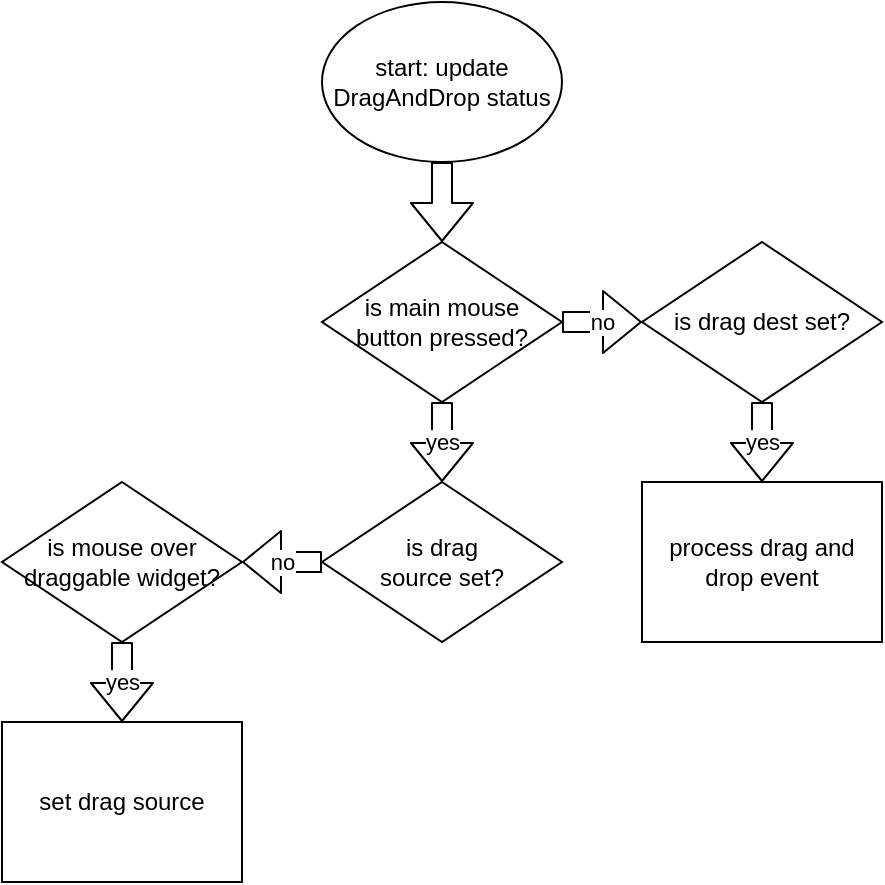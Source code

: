 <mxfile version="13.6.5" type="github">
  <diagram id="thIgzYFtaQDVgoQTWbwC" name="Page-1">
    <mxGraphModel dx="2062" dy="1151" grid="1" gridSize="10" guides="1" tooltips="1" connect="1" arrows="1" fold="1" page="1" pageScale="1" pageWidth="850" pageHeight="1100" math="0" shadow="0">
      <root>
        <mxCell id="0" />
        <mxCell id="1" parent="0" />
        <mxCell id="wZlAI7hQg-LUcbQ-QjfO-1" value="start: update DragAndDrop status" style="ellipse;whiteSpace=wrap;html=1;" parent="1" vertex="1">
          <mxGeometry x="360" width="120" height="80" as="geometry" />
        </mxCell>
        <mxCell id="wZlAI7hQg-LUcbQ-QjfO-2" value="is main mouse button pressed?" style="rhombus;whiteSpace=wrap;html=1;spacing=7;" parent="1" vertex="1">
          <mxGeometry x="360" y="120" width="120" height="80" as="geometry" />
        </mxCell>
        <mxCell id="wZlAI7hQg-LUcbQ-QjfO-3" value="" style="shape=flexArrow;endArrow=classic;html=1;exitX=0.5;exitY=1;exitDx=0;exitDy=0;entryX=0.5;entryY=0;entryDx=0;entryDy=0;" parent="1" source="wZlAI7hQg-LUcbQ-QjfO-1" target="wZlAI7hQg-LUcbQ-QjfO-2" edge="1">
          <mxGeometry width="50" height="50" relative="1" as="geometry">
            <mxPoint x="400" y="580" as="sourcePoint" />
            <mxPoint x="450" y="530" as="targetPoint" />
          </mxGeometry>
        </mxCell>
        <mxCell id="yxSxBAnPC_Bgq3mYWuoJ-2" value="yes" style="shape=flexArrow;endArrow=classic;html=1;exitX=0.5;exitY=1;exitDx=0;exitDy=0;" edge="1" parent="1" source="wZlAI7hQg-LUcbQ-QjfO-2">
          <mxGeometry width="50" height="50" relative="1" as="geometry">
            <mxPoint x="400" y="610" as="sourcePoint" />
            <mxPoint x="420" y="240" as="targetPoint" />
          </mxGeometry>
        </mxCell>
        <mxCell id="yxSxBAnPC_Bgq3mYWuoJ-3" value="no" style="shape=flexArrow;endArrow=classic;html=1;exitX=1;exitY=0.5;exitDx=0;exitDy=0;" edge="1" parent="1" source="wZlAI7hQg-LUcbQ-QjfO-2" target="yxSxBAnPC_Bgq3mYWuoJ-4">
          <mxGeometry width="50" height="50" relative="1" as="geometry">
            <mxPoint x="400" y="610" as="sourcePoint" />
            <mxPoint x="520" y="160" as="targetPoint" />
          </mxGeometry>
        </mxCell>
        <mxCell id="yxSxBAnPC_Bgq3mYWuoJ-4" value="is drag dest set?" style="rhombus;whiteSpace=wrap;html=1;" vertex="1" parent="1">
          <mxGeometry x="520" y="120" width="120" height="80" as="geometry" />
        </mxCell>
        <mxCell id="yxSxBAnPC_Bgq3mYWuoJ-8" value="yes" style="shape=flexArrow;endArrow=classic;html=1;exitX=0.5;exitY=1;exitDx=0;exitDy=0;" edge="1" parent="1" source="yxSxBAnPC_Bgq3mYWuoJ-4" target="yxSxBAnPC_Bgq3mYWuoJ-9">
          <mxGeometry width="50" height="50" relative="1" as="geometry">
            <mxPoint x="400" y="610" as="sourcePoint" />
            <mxPoint x="580" y="240" as="targetPoint" />
          </mxGeometry>
        </mxCell>
        <mxCell id="yxSxBAnPC_Bgq3mYWuoJ-9" value="process drag and drop event" style="rounded=0;whiteSpace=wrap;html=1;" vertex="1" parent="1">
          <mxGeometry x="520" y="240" width="120" height="80" as="geometry" />
        </mxCell>
        <mxCell id="yxSxBAnPC_Bgq3mYWuoJ-10" value="&lt;div&gt;is drag&lt;/div&gt;&lt;div&gt;source set?&lt;/div&gt;" style="rhombus;whiteSpace=wrap;html=1;" vertex="1" parent="1">
          <mxGeometry x="360" y="240" width="120" height="80" as="geometry" />
        </mxCell>
        <mxCell id="yxSxBAnPC_Bgq3mYWuoJ-11" value="no" style="shape=flexArrow;endArrow=classic;html=1;exitX=0;exitY=0.5;exitDx=0;exitDy=0;" edge="1" parent="1" source="yxSxBAnPC_Bgq3mYWuoJ-10" target="yxSxBAnPC_Bgq3mYWuoJ-12">
          <mxGeometry width="50" height="50" relative="1" as="geometry">
            <mxPoint x="400" y="610" as="sourcePoint" />
            <mxPoint x="320" y="280" as="targetPoint" />
          </mxGeometry>
        </mxCell>
        <mxCell id="yxSxBAnPC_Bgq3mYWuoJ-12" value="&lt;div&gt;is mouse over&lt;/div&gt;&lt;div&gt;draggable widget?&lt;br&gt;&lt;/div&gt;" style="rhombus;whiteSpace=wrap;html=1;" vertex="1" parent="1">
          <mxGeometry x="200" y="240" width="120" height="80" as="geometry" />
        </mxCell>
        <mxCell id="yxSxBAnPC_Bgq3mYWuoJ-13" value="yes" style="shape=flexArrow;endArrow=classic;html=1;exitX=0.5;exitY=1;exitDx=0;exitDy=0;" edge="1" parent="1" source="yxSxBAnPC_Bgq3mYWuoJ-12" target="yxSxBAnPC_Bgq3mYWuoJ-14">
          <mxGeometry width="50" height="50" relative="1" as="geometry">
            <mxPoint x="400" y="610" as="sourcePoint" />
            <mxPoint x="260" y="360" as="targetPoint" />
          </mxGeometry>
        </mxCell>
        <mxCell id="yxSxBAnPC_Bgq3mYWuoJ-14" value="set drag source" style="rounded=0;whiteSpace=wrap;html=1;" vertex="1" parent="1">
          <mxGeometry x="200" y="360" width="120" height="80" as="geometry" />
        </mxCell>
      </root>
    </mxGraphModel>
  </diagram>
</mxfile>
